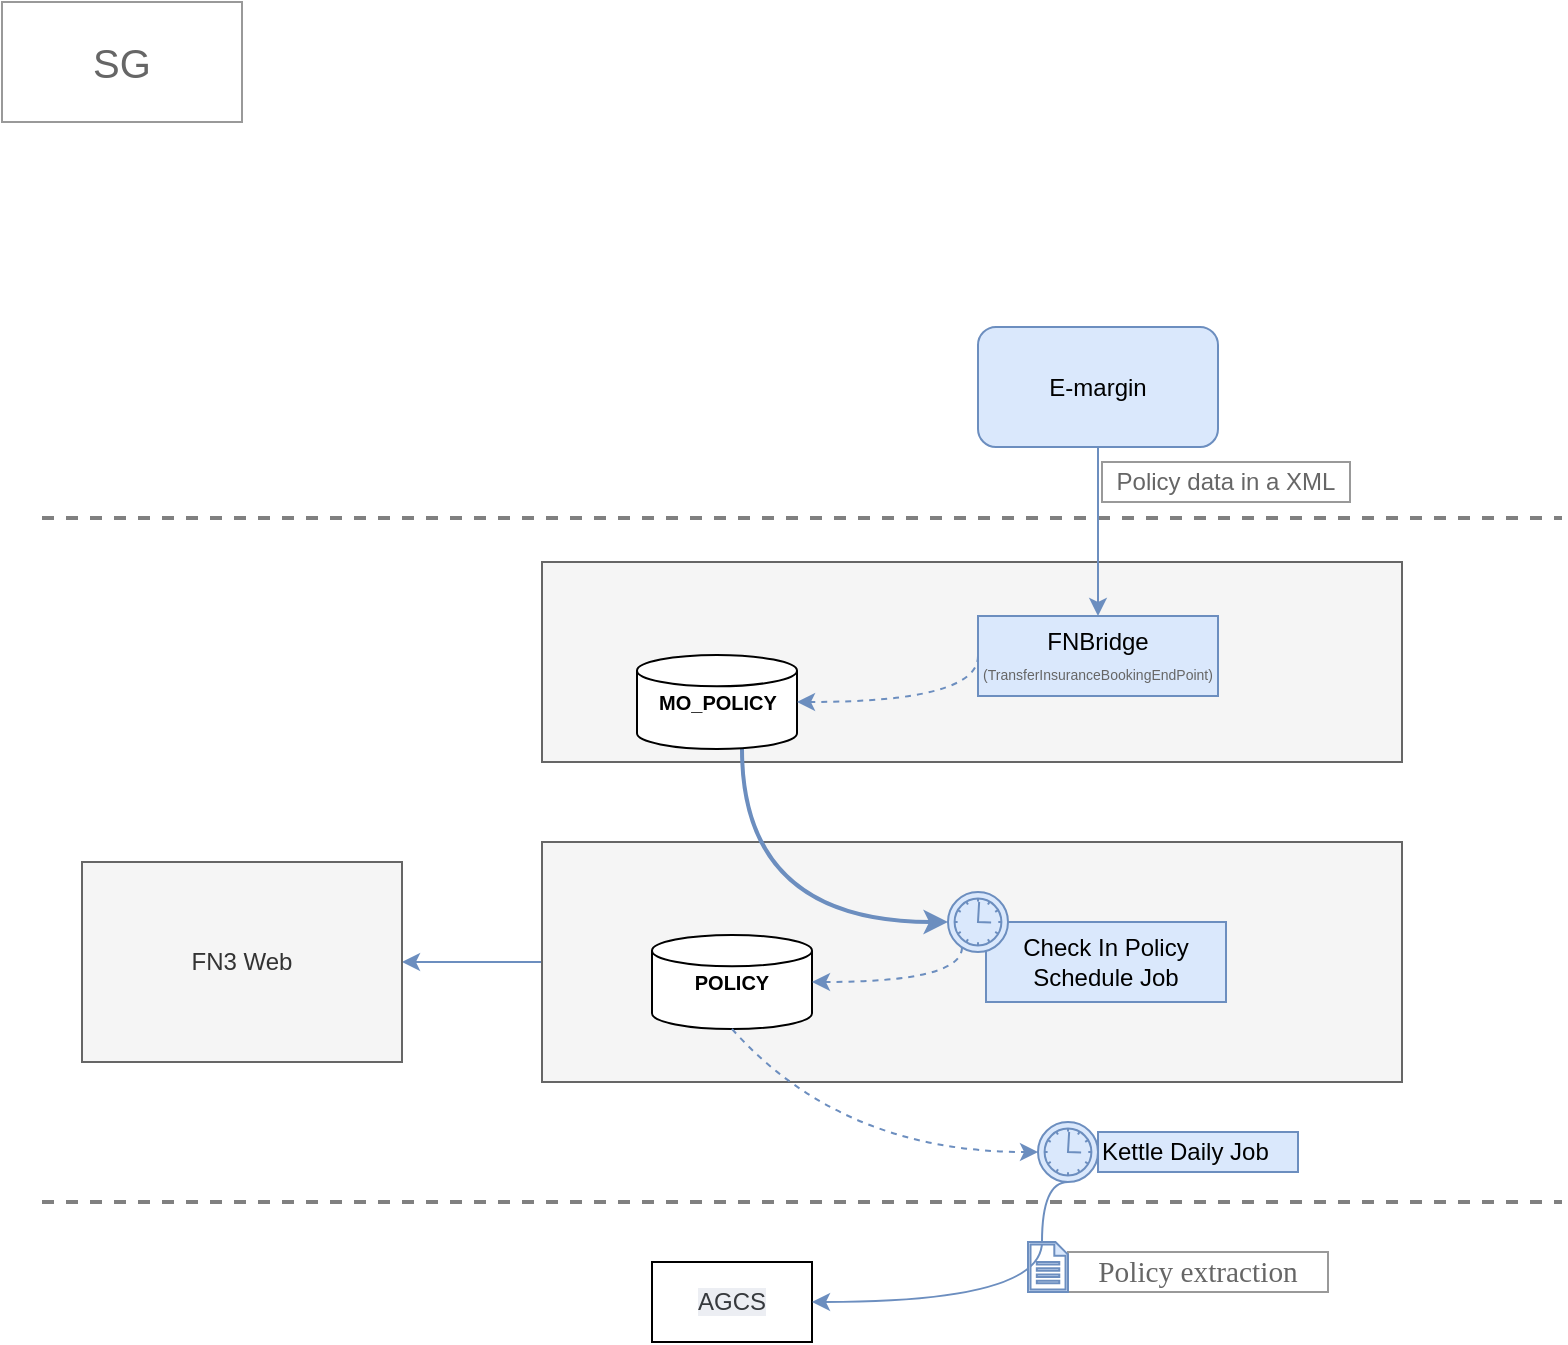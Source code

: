 <mxfile version="11.3.0" type="github" pages="1"><diagram id="NtpTBfgFcvfqQpoU66r8" name="Page-1"><mxGraphModel dx="1635" dy="1008" grid="1" gridSize="10" guides="1" tooltips="1" connect="1" arrows="1" fold="1" page="1" pageScale="1" pageWidth="850" pageHeight="1100" math="0" shadow="0"><root><mxCell id="0"/><mxCell id="1" parent="0"/><mxCell id="2WfdGl6VuEx7sWGfv-vh-99" value="&lt;span style=&quot;font-size: 11.0pt ; line-height: 115% ; font-family: &amp;#34;calibri&amp;#34; , &amp;#34;sans-serif&amp;#34;&quot;&gt;Policy extraction&lt;/span&gt;" style="rounded=0;whiteSpace=wrap;html=1;fontColor=#666666;strokeColor=#999999;" vertex="1" parent="1"><mxGeometry x="573" y="655" width="130" height="20" as="geometry"/></mxCell><mxCell id="2WfdGl6VuEx7sWGfv-vh-91" style="edgeStyle=orthogonalEdgeStyle;rounded=0;orthogonalLoop=1;jettySize=auto;html=1;fillColor=#dae8fc;strokeColor=#6c8ebf;" edge="1" parent="1" source="2WfdGl6VuEx7sWGfv-vh-2" target="2WfdGl6VuEx7sWGfv-vh-88"><mxGeometry relative="1" as="geometry"/></mxCell><mxCell id="2WfdGl6VuEx7sWGfv-vh-2" value="" style="rounded=0;whiteSpace=wrap;html=1;strokeColor=#666666;fillColor=#f5f5f5;fontColor=#333333;" vertex="1" parent="1"><mxGeometry x="310" y="450" width="430" height="120" as="geometry"/></mxCell><mxCell id="2WfdGl6VuEx7sWGfv-vh-3" value="" style="rounded=0;whiteSpace=wrap;html=1;strokeColor=#666666;fillColor=#f5f5f5;fontColor=#333333;" vertex="1" parent="1"><mxGeometry x="310" y="310" width="430" height="100" as="geometry"/></mxCell><mxCell id="2WfdGl6VuEx7sWGfv-vh-7" value="" style="endArrow=none;dashed=1;html=1;strokeColor=#808080;strokeWidth=2;" edge="1" parent="1"><mxGeometry width="50" height="50" relative="1" as="geometry"><mxPoint x="60" y="288" as="sourcePoint"/><mxPoint x="820" y="288" as="targetPoint"/></mxGeometry></mxCell><mxCell id="2WfdGl6VuEx7sWGfv-vh-8" value="" style="endArrow=none;dashed=1;html=1;strokeColor=#808080;strokeWidth=2;" edge="1" parent="1"><mxGeometry width="50" height="50" relative="1" as="geometry"><mxPoint x="60" y="630" as="sourcePoint"/><mxPoint x="820" y="630" as="targetPoint"/></mxGeometry></mxCell><mxCell id="2WfdGl6VuEx7sWGfv-vh-9" style="edgeStyle=orthogonalEdgeStyle;curved=1;rounded=0;orthogonalLoop=1;jettySize=auto;html=1;fillColor=#dae8fc;strokeColor=#6c8ebf;" edge="1" parent="1" source="2WfdGl6VuEx7sWGfv-vh-10" target="2WfdGl6VuEx7sWGfv-vh-14"><mxGeometry relative="1" as="geometry"/></mxCell><mxCell id="2WfdGl6VuEx7sWGfv-vh-10" value="E-margin" style="rounded=1;whiteSpace=wrap;html=1;fillColor=#dae8fc;strokeColor=#6c8ebf;" vertex="1" parent="1"><mxGeometry x="528" y="192.5" width="120" height="60" as="geometry"/></mxCell><mxCell id="2WfdGl6VuEx7sWGfv-vh-14" value="FNBridge&lt;br&gt;&lt;font style=&quot;font-size: 7px&quot; color=&quot;#666666&quot;&gt;(&lt;span&gt;TransferInsuranceBookingEndPoint&lt;/span&gt;&lt;span&gt;)&lt;/span&gt;&lt;/font&gt;&lt;br&gt;" style="rounded=0;whiteSpace=wrap;html=1;fillColor=#dae8fc;strokeColor=#6c8ebf;" vertex="1" parent="1"><mxGeometry x="528" y="337" width="120" height="40" as="geometry"/></mxCell><mxCell id="2WfdGl6VuEx7sWGfv-vh-18" value="Check In Policy Schedule Job" style="rounded=0;whiteSpace=wrap;html=1;fillColor=#dae8fc;strokeColor=#6c8ebf;" vertex="1" parent="1"><mxGeometry x="532" y="490" width="120" height="40" as="geometry"/></mxCell><mxCell id="2WfdGl6VuEx7sWGfv-vh-19" value="" style="shape=mxgraph.bpmn.shape;html=1;verticalLabelPosition=bottom;labelBackgroundColor=#ffffff;verticalAlign=top;align=center;perimeter=ellipsePerimeter;outlineConnect=0;outline=standard;symbol=timer;fillColor=#dae8fc;strokeColor=#6c8ebf;" vertex="1" parent="1"><mxGeometry x="513" y="475" width="30" height="30" as="geometry"/></mxCell><mxCell id="2WfdGl6VuEx7sWGfv-vh-20" style="edgeStyle=orthogonalEdgeStyle;curved=1;rounded=0;orthogonalLoop=1;jettySize=auto;html=1;fillColor=#dae8fc;strokeColor=#6c8ebf;entryX=0;entryY=0.5;entryDx=0;entryDy=0;strokeWidth=2;" edge="1" parent="1" source="2WfdGl6VuEx7sWGfv-vh-21" target="2WfdGl6VuEx7sWGfv-vh-19"><mxGeometry relative="1" as="geometry"><Array as="points"><mxPoint x="410" y="490"/></Array><mxPoint x="510" y="481" as="targetPoint"/></mxGeometry></mxCell><mxCell id="2WfdGl6VuEx7sWGfv-vh-21" value="MO_POLICY" style="strokeWidth=1;html=1;shape=mxgraph.flowchart.database;whiteSpace=wrap;fontSize=10;fontStyle=1" vertex="1" parent="1"><mxGeometry x="357.5" y="356.5" width="80" height="47" as="geometry"/></mxCell><mxCell id="2WfdGl6VuEx7sWGfv-vh-23" value="POLICY" style="strokeWidth=1;html=1;shape=mxgraph.flowchart.database;whiteSpace=wrap;fontSize=10;fontStyle=1" vertex="1" parent="1"><mxGeometry x="365" y="496.5" width="80" height="47" as="geometry"/></mxCell><mxCell id="2WfdGl6VuEx7sWGfv-vh-30" value="" style="endArrow=classic;html=1;entryX=1;entryY=0.5;entryDx=0;entryDy=0;entryPerimeter=0;exitX=0;exitY=0.5;exitDx=0;exitDy=0;edgeStyle=orthogonalEdgeStyle;curved=1;fillColor=#dae8fc;strokeColor=#6c8ebf;dashed=1;" edge="1" parent="1" source="2WfdGl6VuEx7sWGfv-vh-14" target="2WfdGl6VuEx7sWGfv-vh-21"><mxGeometry width="50" height="50" relative="1" as="geometry"><mxPoint x="520" y="300" as="sourcePoint"/><mxPoint x="500" y="340" as="targetPoint"/><Array as="points"><mxPoint x="528" y="380"/></Array></mxGeometry></mxCell><mxCell id="2WfdGl6VuEx7sWGfv-vh-32" value="" style="endArrow=classic;html=1;entryX=1;entryY=0.5;entryDx=0;entryDy=0;entryPerimeter=0;edgeStyle=orthogonalEdgeStyle;curved=1;fillColor=#dae8fc;strokeColor=#6c8ebf;dashed=1;" edge="1" parent="1" source="2WfdGl6VuEx7sWGfv-vh-19" target="2WfdGl6VuEx7sWGfv-vh-23"><mxGeometry width="50" height="50" relative="1" as="geometry"><mxPoint x="460" y="560" as="sourcePoint"/><mxPoint x="510" y="510" as="targetPoint"/><Array as="points"><mxPoint x="520" y="520"/></Array></mxGeometry></mxCell><mxCell id="2WfdGl6VuEx7sWGfv-vh-88" value="FN3 Web" style="rounded=0;whiteSpace=wrap;html=1;strokeColor=#666666;fillColor=#f5f5f5;fontColor=#333333;" vertex="1" parent="1"><mxGeometry x="80" y="460" width="160" height="100" as="geometry"/></mxCell><mxCell id="2WfdGl6VuEx7sWGfv-vh-92" value="Policy data in a XML" style="rounded=0;whiteSpace=wrap;html=1;fontColor=#666666;strokeColor=#999999;" vertex="1" parent="1"><mxGeometry x="590" y="260" width="124" height="20" as="geometry"/></mxCell><mxCell id="2WfdGl6VuEx7sWGfv-vh-93" value="&lt;span style=&quot;color: rgb(54 , 57 , 61) ; font-family: &amp;#34;arimo&amp;#34; , &amp;#34;tahoma&amp;#34; , , &amp;#34;nanumgothic&amp;#34; , , &amp;#34;맑은 고딕&amp;#34; , &amp;#34;malgun gothic&amp;#34; , &amp;#34;맑은 고딕&amp;#34; , , &amp;#34;dotum&amp;#34; , , sans-serif ; background-color: rgb(236 , 238 , 243)&quot;&gt;AGCS&lt;/span&gt;" style="rounded=0;whiteSpace=wrap;html=1;strokeWidth=1;" vertex="1" parent="1"><mxGeometry x="365" y="660" width="80" height="40" as="geometry"/></mxCell><mxCell id="2WfdGl6VuEx7sWGfv-vh-94" style="edgeStyle=orthogonalEdgeStyle;curved=1;rounded=0;orthogonalLoop=1;jettySize=auto;html=1;entryX=1;entryY=0.5;entryDx=0;entryDy=0;fillColor=#dae8fc;strokeColor=#6c8ebf;exitX=0.5;exitY=1;exitDx=0;exitDy=0;" edge="1" parent="1" source="2WfdGl6VuEx7sWGfv-vh-95" target="2WfdGl6VuEx7sWGfv-vh-93"><mxGeometry relative="1" as="geometry"><Array as="points"><mxPoint x="560" y="620"/><mxPoint x="560" y="680"/></Array></mxGeometry></mxCell><mxCell id="2WfdGl6VuEx7sWGfv-vh-95" value="" style="shape=mxgraph.bpmn.shape;html=1;verticalLabelPosition=bottom;labelBackgroundColor=#ffffff;verticalAlign=top;align=center;perimeter=ellipsePerimeter;outlineConnect=0;outline=standard;symbol=timer;fillColor=#dae8fc;strokeColor=#6c8ebf;" vertex="1" parent="1"><mxGeometry x="558" y="590" width="30" height="30" as="geometry"/></mxCell><mxCell id="2WfdGl6VuEx7sWGfv-vh-96" value="Kettle Daily Job" style="text;html=1;resizable=0;points=[];autosize=1;align=left;verticalAlign=top;spacingTop=-4;fillColor=#dae8fc;strokeColor=#6c8ebf;" vertex="1" parent="1"><mxGeometry x="588" y="595" width="100" height="20" as="geometry"/></mxCell><mxCell id="2WfdGl6VuEx7sWGfv-vh-97" value="" style="shadow=0;dashed=0;html=1;strokeColor=#6c8ebf;labelPosition=center;verticalLabelPosition=bottom;verticalAlign=top;align=center;shape=mxgraph.mscae.enterprise.document;fillColor=#dae8fc;" vertex="1" parent="1"><mxGeometry x="553" y="650" width="20" height="25" as="geometry"/></mxCell><mxCell id="2WfdGl6VuEx7sWGfv-vh-98" value="" style="endArrow=classic;html=1;fontColor=#666666;entryX=0;entryY=0.5;entryDx=0;entryDy=0;exitX=0.5;exitY=1;exitDx=0;exitDy=0;curved=1;fillColor=#dae8fc;strokeColor=#6c8ebf;dashed=1;exitPerimeter=0;" edge="1" parent="1" source="2WfdGl6VuEx7sWGfv-vh-23" target="2WfdGl6VuEx7sWGfv-vh-95"><mxGeometry width="50" height="50" relative="1" as="geometry"><mxPoint x="410" y="630" as="sourcePoint"/><mxPoint x="460" y="580" as="targetPoint"/><Array as="points"><mxPoint x="460" y="605"/></Array></mxGeometry></mxCell><mxCell id="2WfdGl6VuEx7sWGfv-vh-100" value="SG" style="rounded=0;whiteSpace=wrap;html=1;strokeColor=#999999;fontColor=#666666;fontSize=20;" vertex="1" parent="1"><mxGeometry x="40" y="30" width="120" height="60" as="geometry"/></mxCell></root></mxGraphModel></diagram></mxfile>